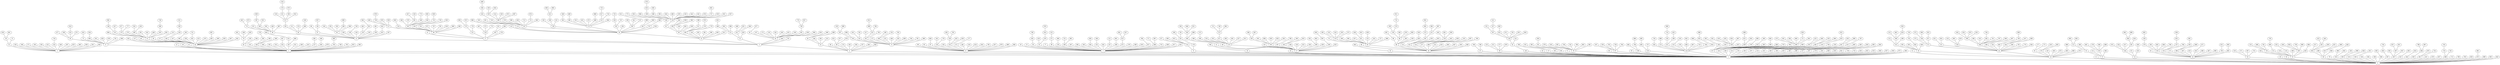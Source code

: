 graph G {
0;
1;
2;
3;
4;
5;
6;
7;
8;
9;
10;
11;
12;
13;
14;
15;
16;
17;
18;
19;
20;
21;
22;
23;
24;
25;
26;
27;
28;
29;
30;
31;
32;
33;
34;
35;
36;
37;
38;
39;
40;
41;
42;
43;
44;
45;
46;
47;
48;
49;
50;
51;
52;
53;
54;
55;
56;
57;
58;
59;
60;
61;
62;
63;
64;
65;
66;
67;
68;
69;
70;
71;
72;
73;
74;
75;
76;
77;
78;
79;
80;
81;
82;
83;
84;
85;
86;
87;
88;
89;
90;
91;
92;
93;
94;
95;
96;
97;
98;
99;
100;
101;
102;
103;
104;
105;
106;
107;
108;
109;
110;
111;
112;
113;
114;
115;
116;
117;
118;
119;
120;
121;
122;
123;
124;
125;
126;
127;
128;
129;
130;
131;
132;
133;
134;
135;
136;
137;
138;
139;
140;
141;
142;
143;
144;
145;
146;
147;
148;
149;
150;
151;
152;
153;
154;
155;
156;
157;
158;
159;
160;
161;
162;
163;
164;
165;
166;
167;
168;
169;
170;
171;
172;
173;
174;
175;
176;
177;
178;
179;
180;
181;
182;
183;
184;
185;
186;
187;
188;
189;
190;
191;
192;
193;
194;
195;
196;
197;
198;
199;
200;
201;
202;
203;
204;
205;
206;
207;
208;
209;
210;
211;
212;
213;
214;
215;
216;
217;
218;
219;
220;
221;
222;
223;
224;
225;
226;
227;
228;
229;
230;
231;
232;
233;
234;
235;
236;
237;
238;
239;
240;
241;
242;
243;
244;
245;
246;
247;
248;
249;
250;
251;
252;
253;
254;
255;
256;
257;
258;
259;
260;
261;
262;
263;
264;
265;
266;
267;
268;
269;
270;
271;
272;
273;
274;
275;
276;
277;
278;
279;
280;
281;
282;
283;
284;
285;
286;
287;
288;
289;
290;
291;
292;
293;
294;
295;
296;
297;
298;
299;
300;
301;
302;
303;
304;
305;
306;
307;
308;
309;
310;
311;
312;
313;
314;
315;
316;
317;
318;
319;
320;
321;
322;
323;
324;
325;
326;
327;
328;
329;
330;
331;
332;
333;
334;
335;
336;
337;
338;
339;
340;
341;
342;
343;
344;
345;
346;
347;
348;
349;
350;
351;
352;
353;
354;
355;
356;
357;
358;
359;
360;
361;
362;
363;
364;
365;
366;
367;
368;
369;
370;
371;
372;
373;
374;
375;
376;
377;
378;
379;
380;
381;
382;
383;
384;
385;
386;
387;
388;
389;
390;
391;
392;
393;
394;
395;
396;
397;
398;
399;
400;
401;
402;
403;
404;
405;
406;
407;
408;
409;
410;
411;
412;
413;
414;
415;
416;
417;
418;
419;
420;
421;
422;
423;
424;
425;
426;
427;
428;
429;
430;
431;
432;
433;
434;
435;
436;
437;
438;
439;
440;
441;
442;
443;
444;
445;
446;
447;
448;
449;
450;
451;
452;
453;
454;
455;
456;
457;
458;
459;
460;
461;
462;
463;
464;
465;
466;
467;
468;
469;
470;
471;
472;
473;
474;
475;
476;
477;
478;
479;
480;
481;
482;
483;
484;
485;
486;
487;
488;
489;
490;
491;
492;
493;
494;
495;
496;
497;
498;
499;
500;
501;
502;
503;
504;
505;
506;
507;
508;
509;
510;
511;
512;
513;
514;
515;
516;
517;
518;
519;
520;
521;
522;
523;
524;
525;
526;
527;
528;
529;
530;
531;
532;
533;
534;
535;
536;
537;
538;
539;
540;
541;
542;
543;
544;
545;
546;
547;
548;
549;
550;
551;
552;
553;
554;
555;
556;
557;
558;
559;
560;
561;
562;
563;
564;
565;
566;
567;
568;
569;
570;
571;
572;
573;
574;
575;
576;
577;
578;
579;
580;
581;
582;
583;
584;
585;
586;
587;
588;
589;
590;
591;
592;
593;
594;
595;
596;
597;
598;
599;
600;
601;
602;
603;
604;
605;
606;
607;
608;
609;
610;
611;
612;
613;
614;
615;
616;
617;
618;
619;
620;
621;
622;
623;
624;
625;
626;
627;
628;
629;
630;
631;
632;
633;
634;
635;
636;
637;
638;
639;
640;
641;
642;
643;
644;
645;
646;
647;
648;
649;
650;
651;
652;
653;
654;
655;
656;
657;
658;
659;
660;
661;
662;
663;
664;
665;
666;
667;
668;
669;
670;
671;
672;
673;
674;
675;
676;
677;
678;
679;
680;
681;
682;
683;
684;
685;
686;
687;
688;
689;
690;
691;
692;
693;
694;
695;
696;
697;
698;
699;
700;
701;
702;
703;
704;
705;
706;
707;
708;
709;
710;
711;
712;
713;
714;
715;
716;
717;
718;
719;
720;
721;
722;
723;
724;
725;
726;
727;
728;
729;
730;
731;
732;
733;
734;
735;
736;
737;
738;
739;
740;
741;
742;
743;
744;
745;
746;
747;
748;
749;
750;
751;
752;
753;
754;
755;
756;
757;
758;
759;
760;
761;
762;
763;
764;
765;
766;
767;
768;
769;
770;
771;
772;
773;
774;
775;
776;
777;
778;
779;
780;
781;
782;
783;
784;
785;
786;
787;
788;
789;
790;
791;
792;
793;
794;
795;
796;
797;
798;
799;
800;
801;
802;
803;
804;
805;
806;
807;
808;
809;
810;
811;
812;
813;
814;
815;
816;
817;
818;
819;
820;
821;
822;
823;
824;
825;
826;
827;
828;
829;
830;
831;
832;
833;
834;
835;
836;
837;
838;
839;
840;
841;
842;
843;
844;
845;
846;
847;
848;
849;
850;
851;
852;
853;
854;
855;
856;
857;
858;
859;
860;
861;
862;
863;
864;
865;
866;
867;
868;
869;
870;
871;
872;
873;
874;
875;
876;
877;
878;
879;
880;
881;
882;
883;
884;
885;
886;
887;
888;
889;
890;
891;
892;
893;
894;
895;
896;
897;
898;
899;
900;
901;
902;
903;
904;
905;
906;
907;
908;
909;
910;
911;
912;
913;
914;
915;
916;
917;
918;
919;
920;
921;
922;
923;
924;
925;
926;
927;
928;
929;
930;
931;
932;
933;
934;
935;
936;
937;
938;
939;
940;
941;
942;
943;
944;
945;
946;
947;
948;
949;
950;
951;
952;
953;
954;
955;
956;
957;
958;
959;
960;
961;
962;
963;
964;
965;
966;
967;
968;
969;
970;
971;
972;
973;
974;
975;
976;
977;
978;
979;
980;
981;
982;
983;
984;
985;
986;
987;
988;
989;
990;
991;
992;
993;
994;
995;
996;
997;
998;
999;
1--0 ;
2--1 ;
3--1 ;
4--1 ;
5--4 ;
6--1 ;
7--1 ;
8--1 ;
9--3 ;
10--0 ;
11--0 ;
12--5 ;
13--0 ;
14--0 ;
15--10 ;
16--0 ;
17--5 ;
18--1 ;
19--7 ;
20--1 ;
21--3 ;
22--7 ;
23--5 ;
24--0 ;
25--2 ;
26--23 ;
27--1 ;
28--7 ;
29--0 ;
30--9 ;
31--5 ;
32--13 ;
33--7 ;
34--10 ;
35--1 ;
36--1 ;
37--1 ;
38--1 ;
39--3 ;
40--1 ;
41--3 ;
42--10 ;
43--1 ;
44--3 ;
45--5 ;
46--12 ;
47--17 ;
48--36 ;
49--44 ;
50--0 ;
51--27 ;
52--44 ;
53--0 ;
54--40 ;
55--4 ;
56--53 ;
57--1 ;
58--0 ;
59--25 ;
60--23 ;
61--16 ;
62--3 ;
63--36 ;
64--12 ;
65--45 ;
66--27 ;
67--12 ;
68--1 ;
69--1 ;
70--63 ;
71--1 ;
72--6 ;
73--25 ;
74--46 ;
75--9 ;
76--62 ;
77--7 ;
78--1 ;
79--0 ;
80--36 ;
81--60 ;
82--55 ;
83--12 ;
84--4 ;
85--1 ;
86--80 ;
87--1 ;
88--80 ;
89--6 ;
90--4 ;
91--10 ;
92--1 ;
93--6 ;
94--78 ;
95--44 ;
96--67 ;
97--6 ;
98--17 ;
99--7 ;
100--81 ;
101--3 ;
102--69 ;
103--72 ;
104--83 ;
105--0 ;
106--12 ;
107--45 ;
108--1 ;
109--0 ;
110--26 ;
111--42 ;
112--32 ;
113--26 ;
114--8 ;
115--53 ;
116--53 ;
117--98 ;
118--1 ;
119--63 ;
120--81 ;
121--31 ;
122--36 ;
123--27 ;
124--1 ;
125--53 ;
126--6 ;
127--44 ;
128--54 ;
129--7 ;
130--6 ;
131--17 ;
132--52 ;
133--0 ;
134--17 ;
135--26 ;
136--26 ;
137--1 ;
138--12 ;
139--0 ;
140--109 ;
141--27 ;
142--72 ;
143--36 ;
144--14 ;
145--1 ;
146--44 ;
147--44 ;
148--3 ;
149--1 ;
150--16 ;
151--42 ;
152--34 ;
153--1 ;
154--98 ;
155--56 ;
156--0 ;
157--41 ;
158--12 ;
159--88 ;
160--3 ;
161--72 ;
162--98 ;
163--2 ;
164--137 ;
165--17 ;
166--123 ;
167--87 ;
168--2 ;
169--7 ;
170--10 ;
171--2 ;
172--72 ;
173--26 ;
174--4 ;
175--45 ;
176--1 ;
177--91 ;
178--8 ;
179--52 ;
180--148 ;
181--27 ;
182--4 ;
183--1 ;
184--0 ;
185--2 ;
186--148 ;
187--27 ;
188--72 ;
189--188 ;
190--119 ;
191--26 ;
192--136 ;
193--27 ;
194--26 ;
195--3 ;
196--44 ;
197--1 ;
198--0 ;
199--159 ;
200--58 ;
201--178 ;
202--64 ;
203--113 ;
204--124 ;
205--83 ;
206--136 ;
207--128 ;
208--23 ;
209--120 ;
210--119 ;
211--64 ;
212--13 ;
213--124 ;
214--1 ;
215--152 ;
216--145 ;
217--202 ;
218--217 ;
219--45 ;
220--12 ;
221--14 ;
222--124 ;
223--38 ;
224--123 ;
225--72 ;
226--183 ;
227--114 ;
228--222 ;
229--137 ;
230--98 ;
231--46 ;
232--16 ;
233--135 ;
234--42 ;
235--188 ;
236--62 ;
237--232 ;
238--44 ;
239--2 ;
240--132 ;
241--1 ;
242--45 ;
243--233 ;
244--50 ;
245--126 ;
246--42 ;
247--10 ;
248--1 ;
249--27 ;
250--23 ;
251--217 ;
252--165 ;
253--3 ;
254--3 ;
255--6 ;
256--191 ;
257--200 ;
258--255 ;
259--87 ;
260--193 ;
261--143 ;
262--196 ;
263--23 ;
264--62 ;
265--173 ;
266--173 ;
267--7 ;
268--152 ;
269--42 ;
270--52 ;
271--16 ;
272--6 ;
273--131 ;
274--251 ;
275--111 ;
276--17 ;
277--272 ;
278--180 ;
279--150 ;
280--51 ;
281--67 ;
282--26 ;
283--280 ;
284--7 ;
285--1 ;
286--0 ;
287--0 ;
288--16 ;
289--52 ;
290--60 ;
291--52 ;
292--150 ;
293--181 ;
294--243 ;
295--83 ;
296--63 ;
297--103 ;
298--135 ;
299--246 ;
300--201 ;
301--113 ;
302--200 ;
303--7 ;
304--7 ;
305--34 ;
306--149 ;
307--0 ;
308--246 ;
309--222 ;
310--24 ;
311--208 ;
312--38 ;
313--268 ;
314--36 ;
315--124 ;
316--119 ;
317--161 ;
318--27 ;
319--13 ;
320--298 ;
321--207 ;
322--54 ;
323--27 ;
324--314 ;
325--7 ;
326--12 ;
327--207 ;
328--137 ;
329--119 ;
330--320 ;
331--98 ;
332--0 ;
333--123 ;
334--328 ;
335--153 ;
336--4 ;
337--4 ;
338--12 ;
339--282 ;
340--46 ;
341--282 ;
342--52 ;
343--44 ;
344--0 ;
345--7 ;
346--55 ;
347--3 ;
348--162 ;
349--265 ;
350--146 ;
351--3 ;
352--173 ;
353--145 ;
354--289 ;
355--42 ;
356--27 ;
357--7 ;
358--111 ;
359--0 ;
360--88 ;
361--0 ;
362--46 ;
363--307 ;
364--13 ;
365--55 ;
366--66 ;
367--254 ;
368--293 ;
369--53 ;
370--135 ;
371--99 ;
372--358 ;
373--119 ;
374--64 ;
375--261 ;
376--78 ;
377--36 ;
378--124 ;
379--162 ;
380--32 ;
381--23 ;
382--69 ;
383--145 ;
384--63 ;
385--80 ;
386--120 ;
387--53 ;
388--105 ;
389--129 ;
390--7 ;
391--162 ;
392--164 ;
393--350 ;
394--290 ;
395--120 ;
396--135 ;
397--340 ;
398--311 ;
399--27 ;
400--3 ;
401--76 ;
402--74 ;
403--53 ;
404--287 ;
405--10 ;
406--36 ;
407--16 ;
408--64 ;
409--118 ;
410--16 ;
411--261 ;
412--2 ;
413--44 ;
414--3 ;
415--206 ;
416--14 ;
417--123 ;
418--328 ;
419--33 ;
420--255 ;
421--31 ;
422--137 ;
423--302 ;
424--75 ;
425--335 ;
426--45 ;
427--132 ;
428--1 ;
429--328 ;
430--289 ;
431--0 ;
432--45 ;
433--173 ;
434--299 ;
435--309 ;
436--416 ;
437--63 ;
438--117 ;
439--27 ;
440--46 ;
441--197 ;
442--314 ;
443--324 ;
444--388 ;
445--220 ;
446--72 ;
447--134 ;
448--121 ;
449--52 ;
450--135 ;
451--63 ;
452--142 ;
453--12 ;
454--120 ;
455--16 ;
456--387 ;
457--391 ;
458--451 ;
459--137 ;
460--120 ;
461--319 ;
462--268 ;
463--286 ;
464--108 ;
465--428 ;
466--16 ;
467--16 ;
468--56 ;
469--266 ;
470--44 ;
471--455 ;
472--7 ;
473--306 ;
474--144 ;
475--173 ;
476--33 ;
477--30 ;
478--120 ;
479--0 ;
480--58 ;
481--6 ;
482--153 ;
483--42 ;
484--124 ;
485--1 ;
486--82 ;
487--269 ;
488--173 ;
489--294 ;
490--409 ;
491--338 ;
492--258 ;
493--44 ;
494--9 ;
495--123 ;
496--1 ;
497--307 ;
498--421 ;
499--115 ;
500--27 ;
501--9 ;
502--399 ;
503--52 ;
504--28 ;
505--34 ;
506--325 ;
507--12 ;
508--76 ;
509--30 ;
510--234 ;
511--357 ;
512--173 ;
513--127 ;
514--298 ;
515--36 ;
516--315 ;
517--3 ;
518--6 ;
519--153 ;
520--78 ;
521--327 ;
522--371 ;
523--55 ;
524--2 ;
525--63 ;
526--482 ;
527--1 ;
528--39 ;
529--297 ;
530--72 ;
531--136 ;
532--120 ;
533--406 ;
534--144 ;
535--125 ;
536--45 ;
537--282 ;
538--408 ;
539--279 ;
540--302 ;
541--120 ;
542--120 ;
543--63 ;
544--42 ;
545--306 ;
546--5 ;
547--544 ;
548--162 ;
549--2 ;
550--391 ;
551--393 ;
552--161 ;
553--30 ;
554--274 ;
555--246 ;
556--60 ;
557--144 ;
558--80 ;
559--298 ;
560--353 ;
561--26 ;
562--45 ;
563--162 ;
564--246 ;
565--123 ;
566--83 ;
567--1 ;
568--148 ;
569--44 ;
570--1 ;
571--24 ;
572--417 ;
573--166 ;
574--159 ;
575--134 ;
576--208 ;
577--38 ;
578--319 ;
579--7 ;
580--42 ;
581--181 ;
582--1 ;
583--283 ;
584--306 ;
585--386 ;
586--503 ;
587--24 ;
588--319 ;
589--7 ;
590--145 ;
591--144 ;
592--78 ;
593--288 ;
594--3 ;
595--217 ;
596--23 ;
597--2 ;
598--594 ;
599--152 ;
600--154 ;
601--324 ;
602--332 ;
603--273 ;
604--591 ;
605--563 ;
606--1 ;
607--124 ;
608--288 ;
609--72 ;
610--170 ;
611--248 ;
612--537 ;
613--472 ;
614--6 ;
615--459 ;
616--453 ;
617--512 ;
618--268 ;
619--7 ;
620--1 ;
621--151 ;
622--58 ;
623--209 ;
624--344 ;
625--128 ;
626--9 ;
627--7 ;
628--76 ;
629--59 ;
630--44 ;
631--421 ;
632--27 ;
633--36 ;
634--320 ;
635--143 ;
636--45 ;
637--0 ;
638--314 ;
639--525 ;
640--335 ;
641--1 ;
642--34 ;
643--60 ;
644--133 ;
645--150 ;
646--150 ;
647--44 ;
648--97 ;
649--34 ;
650--255 ;
651--622 ;
652--448 ;
653--451 ;
654--6 ;
655--299 ;
656--567 ;
657--497 ;
658--387 ;
659--397 ;
660--306 ;
661--59 ;
662--4 ;
663--23 ;
664--359 ;
665--165 ;
666--319 ;
667--86 ;
668--7 ;
669--622 ;
670--361 ;
671--128 ;
672--98 ;
673--74 ;
674--120 ;
675--10 ;
676--88 ;
677--179 ;
678--9 ;
679--3 ;
680--145 ;
681--517 ;
682--604 ;
683--10 ;
684--482 ;
685--114 ;
686--0 ;
687--493 ;
688--604 ;
689--82 ;
690--566 ;
691--390 ;
692--234 ;
693--539 ;
694--421 ;
695--570 ;
696--16 ;
697--406 ;
698--615 ;
699--552 ;
700--153 ;
701--9 ;
702--42 ;
703--87 ;
704--564 ;
705--3 ;
706--552 ;
707--98 ;
708--504 ;
709--562 ;
710--145 ;
711--306 ;
712--0 ;
713--135 ;
714--228 ;
715--572 ;
716--686 ;
717--668 ;
718--524 ;
719--124 ;
720--1 ;
721--135 ;
722--26 ;
723--617 ;
724--512 ;
725--169 ;
726--204 ;
727--63 ;
728--117 ;
729--499 ;
730--128 ;
731--574 ;
732--162 ;
733--256 ;
734--404 ;
735--642 ;
736--586 ;
737--118 ;
738--78 ;
739--387 ;
740--483 ;
741--246 ;
742--78 ;
743--716 ;
744--72 ;
745--686 ;
746--124 ;
747--191 ;
748--3 ;
749--572 ;
750--735 ;
751--343 ;
752--1 ;
753--7 ;
754--361 ;
755--24 ;
756--87 ;
757--120 ;
758--138 ;
759--230 ;
760--150 ;
761--56 ;
762--142 ;
763--16 ;
764--87 ;
765--530 ;
766--627 ;
767--246 ;
768--0 ;
769--37 ;
770--709 ;
771--91 ;
772--100 ;
773--548 ;
774--42 ;
775--134 ;
776--131 ;
777--179 ;
778--126 ;
779--208 ;
780--57 ;
781--72 ;
782--98 ;
783--0 ;
784--232 ;
785--161 ;
786--37 ;
787--611 ;
788--187 ;
789--406 ;
790--145 ;
791--201 ;
792--3 ;
793--258 ;
794--108 ;
795--6 ;
796--78 ;
797--5 ;
798--664 ;
799--18 ;
800--112 ;
801--52 ;
802--135 ;
803--415 ;
804--641 ;
805--170 ;
806--181 ;
807--500 ;
808--714 ;
809--561 ;
810--519 ;
811--347 ;
812--763 ;
813--699 ;
814--553 ;
815--90 ;
816--591 ;
817--123 ;
818--98 ;
819--234 ;
820--31 ;
821--220 ;
822--810 ;
823--2 ;
824--546 ;
825--1 ;
826--711 ;
827--6 ;
828--0 ;
829--181 ;
830--807 ;
831--497 ;
832--1 ;
833--143 ;
834--328 ;
835--237 ;
836--304 ;
837--281 ;
838--60 ;
839--732 ;
840--590 ;
841--613 ;
842--484 ;
843--35 ;
844--36 ;
845--105 ;
846--283 ;
847--36 ;
848--746 ;
849--7 ;
850--80 ;
851--139 ;
852--128 ;
853--441 ;
854--151 ;
855--100 ;
856--128 ;
857--709 ;
858--811 ;
859--200 ;
860--98 ;
861--757 ;
862--399 ;
863--625 ;
864--49 ;
865--2 ;
866--10 ;
867--328 ;
868--488 ;
869--705 ;
870--299 ;
871--111 ;
872--0 ;
873--273 ;
874--721 ;
875--298 ;
876--117 ;
877--65 ;
878--6 ;
879--38 ;
880--347 ;
881--872 ;
882--98 ;
883--88 ;
884--100 ;
885--572 ;
886--794 ;
887--46 ;
888--213 ;
889--6 ;
890--441 ;
891--375 ;
892--16 ;
893--561 ;
894--403 ;
895--248 ;
896--683 ;
897--298 ;
898--103 ;
899--0 ;
900--358 ;
901--891 ;
902--0 ;
903--121 ;
904--173 ;
905--78 ;
906--83 ;
907--293 ;
908--9 ;
909--740 ;
910--193 ;
911--731 ;
912--123 ;
913--23 ;
914--476 ;
915--1 ;
916--26 ;
917--7 ;
918--850 ;
919--120 ;
920--230 ;
921--283 ;
922--340 ;
923--114 ;
924--124 ;
925--871 ;
926--94 ;
927--613 ;
928--181 ;
929--117 ;
930--36 ;
931--120 ;
932--7 ;
933--924 ;
934--459 ;
935--299 ;
936--2 ;
937--120 ;
938--324 ;
939--290 ;
940--1 ;
941--306 ;
942--44 ;
943--0 ;
944--42 ;
945--821 ;
946--246 ;
947--307 ;
948--36 ;
949--58 ;
950--618 ;
951--2 ;
952--217 ;
953--3 ;
954--494 ;
955--181 ;
956--2 ;
957--1 ;
958--1 ;
959--835 ;
960--72 ;
961--240 ;
962--169 ;
963--112 ;
964--4 ;
965--415 ;
966--933 ;
967--664 ;
968--280 ;
969--544 ;
970--576 ;
971--30 ;
972--1 ;
973--595 ;
974--623 ;
975--10 ;
976--728 ;
977--90 ;
978--914 ;
979--90 ;
980--722 ;
981--78 ;
982--290 ;
983--149 ;
984--6 ;
985--411 ;
986--110 ;
987--411 ;
988--63 ;
989--297 ;
990--216 ;
991--593 ;
992--1 ;
993--892 ;
994--45 ;
995--3 ;
996--121 ;
997--668 ;
998--109 ;
999--387 ;
}
